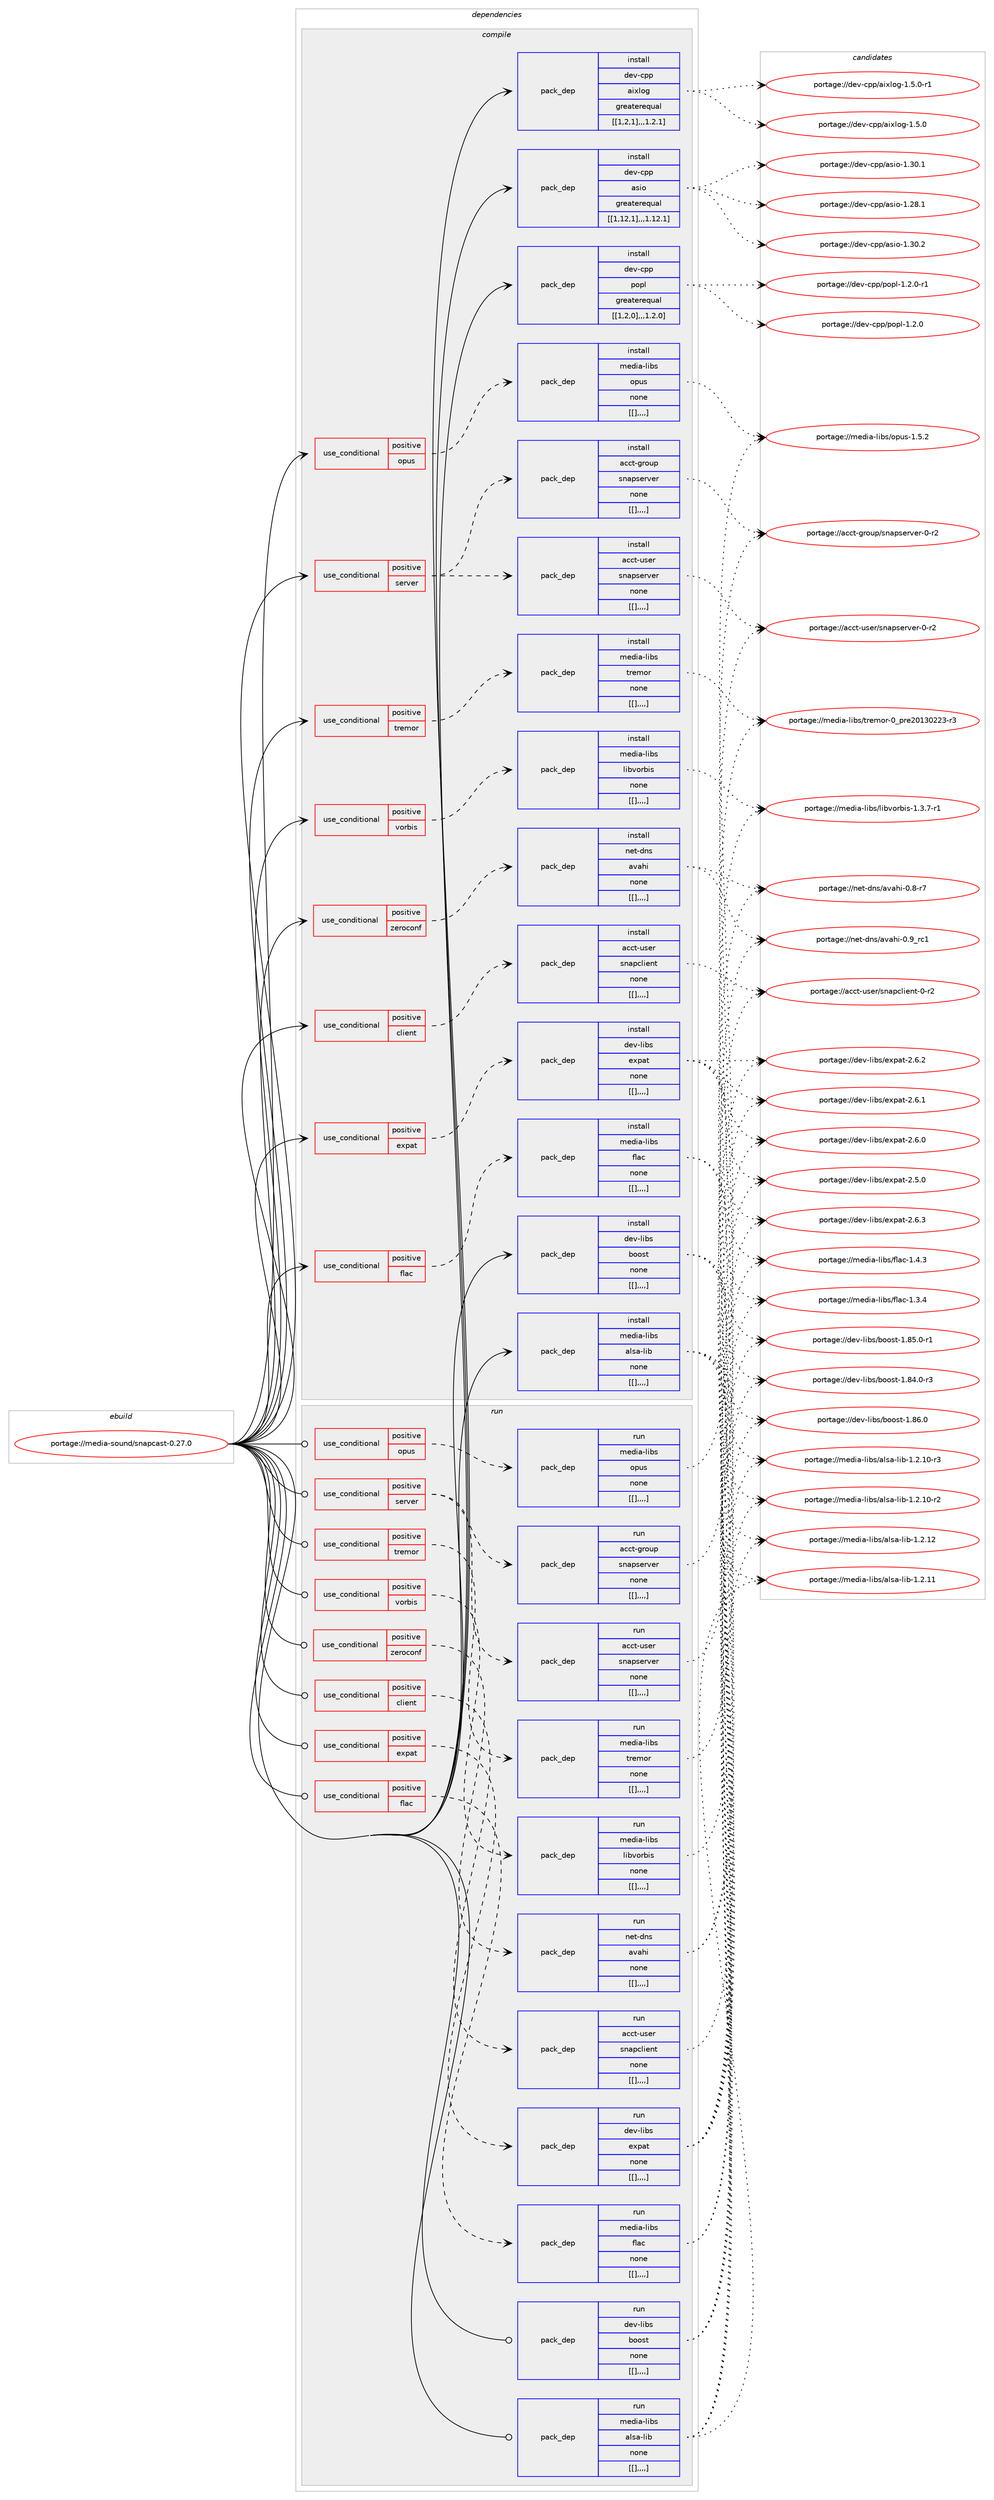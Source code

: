 digraph prolog {

# *************
# Graph options
# *************

newrank=true;
concentrate=true;
compound=true;
graph [rankdir=LR,fontname=Helvetica,fontsize=10,ranksep=1.5];#, ranksep=2.5, nodesep=0.2];
edge  [arrowhead=vee];
node  [fontname=Helvetica,fontsize=10];

# **********
# The ebuild
# **********

subgraph cluster_leftcol {
color=gray;
label=<<i>ebuild</i>>;
id [label="portage://media-sound/snapcast-0.27.0", color=red, width=4, href="../media-sound/snapcast-0.27.0.svg"];
}

# ****************
# The dependencies
# ****************

subgraph cluster_midcol {
color=gray;
label=<<i>dependencies</i>>;
subgraph cluster_compile {
fillcolor="#eeeeee";
style=filled;
label=<<i>compile</i>>;
subgraph cond85355 {
dependency332120 [label=<<TABLE BORDER="0" CELLBORDER="1" CELLSPACING="0" CELLPADDING="4"><TR><TD ROWSPAN="3" CELLPADDING="10">use_conditional</TD></TR><TR><TD>positive</TD></TR><TR><TD>client</TD></TR></TABLE>>, shape=none, color=red];
subgraph pack244249 {
dependency332121 [label=<<TABLE BORDER="0" CELLBORDER="1" CELLSPACING="0" CELLPADDING="4" WIDTH="220"><TR><TD ROWSPAN="6" CELLPADDING="30">pack_dep</TD></TR><TR><TD WIDTH="110">install</TD></TR><TR><TD>acct-user</TD></TR><TR><TD>snapclient</TD></TR><TR><TD>none</TD></TR><TR><TD>[[],,,,]</TD></TR></TABLE>>, shape=none, color=blue];
}
dependency332120:e -> dependency332121:w [weight=20,style="dashed",arrowhead="vee"];
}
id:e -> dependency332120:w [weight=20,style="solid",arrowhead="vee"];
subgraph cond85356 {
dependency332122 [label=<<TABLE BORDER="0" CELLBORDER="1" CELLSPACING="0" CELLPADDING="4"><TR><TD ROWSPAN="3" CELLPADDING="10">use_conditional</TD></TR><TR><TD>positive</TD></TR><TR><TD>expat</TD></TR></TABLE>>, shape=none, color=red];
subgraph pack244250 {
dependency332123 [label=<<TABLE BORDER="0" CELLBORDER="1" CELLSPACING="0" CELLPADDING="4" WIDTH="220"><TR><TD ROWSPAN="6" CELLPADDING="30">pack_dep</TD></TR><TR><TD WIDTH="110">install</TD></TR><TR><TD>dev-libs</TD></TR><TR><TD>expat</TD></TR><TR><TD>none</TD></TR><TR><TD>[[],,,,]</TD></TR></TABLE>>, shape=none, color=blue];
}
dependency332122:e -> dependency332123:w [weight=20,style="dashed",arrowhead="vee"];
}
id:e -> dependency332122:w [weight=20,style="solid",arrowhead="vee"];
subgraph cond85357 {
dependency332124 [label=<<TABLE BORDER="0" CELLBORDER="1" CELLSPACING="0" CELLPADDING="4"><TR><TD ROWSPAN="3" CELLPADDING="10">use_conditional</TD></TR><TR><TD>positive</TD></TR><TR><TD>flac</TD></TR></TABLE>>, shape=none, color=red];
subgraph pack244251 {
dependency332125 [label=<<TABLE BORDER="0" CELLBORDER="1" CELLSPACING="0" CELLPADDING="4" WIDTH="220"><TR><TD ROWSPAN="6" CELLPADDING="30">pack_dep</TD></TR><TR><TD WIDTH="110">install</TD></TR><TR><TD>media-libs</TD></TR><TR><TD>flac</TD></TR><TR><TD>none</TD></TR><TR><TD>[[],,,,]</TD></TR></TABLE>>, shape=none, color=blue];
}
dependency332124:e -> dependency332125:w [weight=20,style="dashed",arrowhead="vee"];
}
id:e -> dependency332124:w [weight=20,style="solid",arrowhead="vee"];
subgraph cond85358 {
dependency332126 [label=<<TABLE BORDER="0" CELLBORDER="1" CELLSPACING="0" CELLPADDING="4"><TR><TD ROWSPAN="3" CELLPADDING="10">use_conditional</TD></TR><TR><TD>positive</TD></TR><TR><TD>opus</TD></TR></TABLE>>, shape=none, color=red];
subgraph pack244252 {
dependency332127 [label=<<TABLE BORDER="0" CELLBORDER="1" CELLSPACING="0" CELLPADDING="4" WIDTH="220"><TR><TD ROWSPAN="6" CELLPADDING="30">pack_dep</TD></TR><TR><TD WIDTH="110">install</TD></TR><TR><TD>media-libs</TD></TR><TR><TD>opus</TD></TR><TR><TD>none</TD></TR><TR><TD>[[],,,,]</TD></TR></TABLE>>, shape=none, color=blue];
}
dependency332126:e -> dependency332127:w [weight=20,style="dashed",arrowhead="vee"];
}
id:e -> dependency332126:w [weight=20,style="solid",arrowhead="vee"];
subgraph cond85359 {
dependency332128 [label=<<TABLE BORDER="0" CELLBORDER="1" CELLSPACING="0" CELLPADDING="4"><TR><TD ROWSPAN="3" CELLPADDING="10">use_conditional</TD></TR><TR><TD>positive</TD></TR><TR><TD>server</TD></TR></TABLE>>, shape=none, color=red];
subgraph pack244253 {
dependency332129 [label=<<TABLE BORDER="0" CELLBORDER="1" CELLSPACING="0" CELLPADDING="4" WIDTH="220"><TR><TD ROWSPAN="6" CELLPADDING="30">pack_dep</TD></TR><TR><TD WIDTH="110">install</TD></TR><TR><TD>acct-group</TD></TR><TR><TD>snapserver</TD></TR><TR><TD>none</TD></TR><TR><TD>[[],,,,]</TD></TR></TABLE>>, shape=none, color=blue];
}
dependency332128:e -> dependency332129:w [weight=20,style="dashed",arrowhead="vee"];
subgraph pack244254 {
dependency332130 [label=<<TABLE BORDER="0" CELLBORDER="1" CELLSPACING="0" CELLPADDING="4" WIDTH="220"><TR><TD ROWSPAN="6" CELLPADDING="30">pack_dep</TD></TR><TR><TD WIDTH="110">install</TD></TR><TR><TD>acct-user</TD></TR><TR><TD>snapserver</TD></TR><TR><TD>none</TD></TR><TR><TD>[[],,,,]</TD></TR></TABLE>>, shape=none, color=blue];
}
dependency332128:e -> dependency332130:w [weight=20,style="dashed",arrowhead="vee"];
}
id:e -> dependency332128:w [weight=20,style="solid",arrowhead="vee"];
subgraph cond85360 {
dependency332131 [label=<<TABLE BORDER="0" CELLBORDER="1" CELLSPACING="0" CELLPADDING="4"><TR><TD ROWSPAN="3" CELLPADDING="10">use_conditional</TD></TR><TR><TD>positive</TD></TR><TR><TD>tremor</TD></TR></TABLE>>, shape=none, color=red];
subgraph pack244255 {
dependency332132 [label=<<TABLE BORDER="0" CELLBORDER="1" CELLSPACING="0" CELLPADDING="4" WIDTH="220"><TR><TD ROWSPAN="6" CELLPADDING="30">pack_dep</TD></TR><TR><TD WIDTH="110">install</TD></TR><TR><TD>media-libs</TD></TR><TR><TD>tremor</TD></TR><TR><TD>none</TD></TR><TR><TD>[[],,,,]</TD></TR></TABLE>>, shape=none, color=blue];
}
dependency332131:e -> dependency332132:w [weight=20,style="dashed",arrowhead="vee"];
}
id:e -> dependency332131:w [weight=20,style="solid",arrowhead="vee"];
subgraph cond85361 {
dependency332133 [label=<<TABLE BORDER="0" CELLBORDER="1" CELLSPACING="0" CELLPADDING="4"><TR><TD ROWSPAN="3" CELLPADDING="10">use_conditional</TD></TR><TR><TD>positive</TD></TR><TR><TD>vorbis</TD></TR></TABLE>>, shape=none, color=red];
subgraph pack244256 {
dependency332134 [label=<<TABLE BORDER="0" CELLBORDER="1" CELLSPACING="0" CELLPADDING="4" WIDTH="220"><TR><TD ROWSPAN="6" CELLPADDING="30">pack_dep</TD></TR><TR><TD WIDTH="110">install</TD></TR><TR><TD>media-libs</TD></TR><TR><TD>libvorbis</TD></TR><TR><TD>none</TD></TR><TR><TD>[[],,,,]</TD></TR></TABLE>>, shape=none, color=blue];
}
dependency332133:e -> dependency332134:w [weight=20,style="dashed",arrowhead="vee"];
}
id:e -> dependency332133:w [weight=20,style="solid",arrowhead="vee"];
subgraph cond85362 {
dependency332135 [label=<<TABLE BORDER="0" CELLBORDER="1" CELLSPACING="0" CELLPADDING="4"><TR><TD ROWSPAN="3" CELLPADDING="10">use_conditional</TD></TR><TR><TD>positive</TD></TR><TR><TD>zeroconf</TD></TR></TABLE>>, shape=none, color=red];
subgraph pack244257 {
dependency332136 [label=<<TABLE BORDER="0" CELLBORDER="1" CELLSPACING="0" CELLPADDING="4" WIDTH="220"><TR><TD ROWSPAN="6" CELLPADDING="30">pack_dep</TD></TR><TR><TD WIDTH="110">install</TD></TR><TR><TD>net-dns</TD></TR><TR><TD>avahi</TD></TR><TR><TD>none</TD></TR><TR><TD>[[],,,,]</TD></TR></TABLE>>, shape=none, color=blue];
}
dependency332135:e -> dependency332136:w [weight=20,style="dashed",arrowhead="vee"];
}
id:e -> dependency332135:w [weight=20,style="solid",arrowhead="vee"];
subgraph pack244258 {
dependency332137 [label=<<TABLE BORDER="0" CELLBORDER="1" CELLSPACING="0" CELLPADDING="4" WIDTH="220"><TR><TD ROWSPAN="6" CELLPADDING="30">pack_dep</TD></TR><TR><TD WIDTH="110">install</TD></TR><TR><TD>dev-cpp</TD></TR><TR><TD>aixlog</TD></TR><TR><TD>greaterequal</TD></TR><TR><TD>[[1,2,1],,,1.2.1]</TD></TR></TABLE>>, shape=none, color=blue];
}
id:e -> dependency332137:w [weight=20,style="solid",arrowhead="vee"];
subgraph pack244259 {
dependency332138 [label=<<TABLE BORDER="0" CELLBORDER="1" CELLSPACING="0" CELLPADDING="4" WIDTH="220"><TR><TD ROWSPAN="6" CELLPADDING="30">pack_dep</TD></TR><TR><TD WIDTH="110">install</TD></TR><TR><TD>dev-cpp</TD></TR><TR><TD>asio</TD></TR><TR><TD>greaterequal</TD></TR><TR><TD>[[1,12,1],,,1.12.1]</TD></TR></TABLE>>, shape=none, color=blue];
}
id:e -> dependency332138:w [weight=20,style="solid",arrowhead="vee"];
subgraph pack244260 {
dependency332139 [label=<<TABLE BORDER="0" CELLBORDER="1" CELLSPACING="0" CELLPADDING="4" WIDTH="220"><TR><TD ROWSPAN="6" CELLPADDING="30">pack_dep</TD></TR><TR><TD WIDTH="110">install</TD></TR><TR><TD>dev-cpp</TD></TR><TR><TD>popl</TD></TR><TR><TD>greaterequal</TD></TR><TR><TD>[[1,2,0],,,1.2.0]</TD></TR></TABLE>>, shape=none, color=blue];
}
id:e -> dependency332139:w [weight=20,style="solid",arrowhead="vee"];
subgraph pack244261 {
dependency332140 [label=<<TABLE BORDER="0" CELLBORDER="1" CELLSPACING="0" CELLPADDING="4" WIDTH="220"><TR><TD ROWSPAN="6" CELLPADDING="30">pack_dep</TD></TR><TR><TD WIDTH="110">install</TD></TR><TR><TD>dev-libs</TD></TR><TR><TD>boost</TD></TR><TR><TD>none</TD></TR><TR><TD>[[],,,,]</TD></TR></TABLE>>, shape=none, color=blue];
}
id:e -> dependency332140:w [weight=20,style="solid",arrowhead="vee"];
subgraph pack244262 {
dependency332141 [label=<<TABLE BORDER="0" CELLBORDER="1" CELLSPACING="0" CELLPADDING="4" WIDTH="220"><TR><TD ROWSPAN="6" CELLPADDING="30">pack_dep</TD></TR><TR><TD WIDTH="110">install</TD></TR><TR><TD>media-libs</TD></TR><TR><TD>alsa-lib</TD></TR><TR><TD>none</TD></TR><TR><TD>[[],,,,]</TD></TR></TABLE>>, shape=none, color=blue];
}
id:e -> dependency332141:w [weight=20,style="solid",arrowhead="vee"];
}
subgraph cluster_compileandrun {
fillcolor="#eeeeee";
style=filled;
label=<<i>compile and run</i>>;
}
subgraph cluster_run {
fillcolor="#eeeeee";
style=filled;
label=<<i>run</i>>;
subgraph cond85363 {
dependency332142 [label=<<TABLE BORDER="0" CELLBORDER="1" CELLSPACING="0" CELLPADDING="4"><TR><TD ROWSPAN="3" CELLPADDING="10">use_conditional</TD></TR><TR><TD>positive</TD></TR><TR><TD>client</TD></TR></TABLE>>, shape=none, color=red];
subgraph pack244263 {
dependency332143 [label=<<TABLE BORDER="0" CELLBORDER="1" CELLSPACING="0" CELLPADDING="4" WIDTH="220"><TR><TD ROWSPAN="6" CELLPADDING="30">pack_dep</TD></TR><TR><TD WIDTH="110">run</TD></TR><TR><TD>acct-user</TD></TR><TR><TD>snapclient</TD></TR><TR><TD>none</TD></TR><TR><TD>[[],,,,]</TD></TR></TABLE>>, shape=none, color=blue];
}
dependency332142:e -> dependency332143:w [weight=20,style="dashed",arrowhead="vee"];
}
id:e -> dependency332142:w [weight=20,style="solid",arrowhead="odot"];
subgraph cond85364 {
dependency332144 [label=<<TABLE BORDER="0" CELLBORDER="1" CELLSPACING="0" CELLPADDING="4"><TR><TD ROWSPAN="3" CELLPADDING="10">use_conditional</TD></TR><TR><TD>positive</TD></TR><TR><TD>expat</TD></TR></TABLE>>, shape=none, color=red];
subgraph pack244264 {
dependency332145 [label=<<TABLE BORDER="0" CELLBORDER="1" CELLSPACING="0" CELLPADDING="4" WIDTH="220"><TR><TD ROWSPAN="6" CELLPADDING="30">pack_dep</TD></TR><TR><TD WIDTH="110">run</TD></TR><TR><TD>dev-libs</TD></TR><TR><TD>expat</TD></TR><TR><TD>none</TD></TR><TR><TD>[[],,,,]</TD></TR></TABLE>>, shape=none, color=blue];
}
dependency332144:e -> dependency332145:w [weight=20,style="dashed",arrowhead="vee"];
}
id:e -> dependency332144:w [weight=20,style="solid",arrowhead="odot"];
subgraph cond85365 {
dependency332146 [label=<<TABLE BORDER="0" CELLBORDER="1" CELLSPACING="0" CELLPADDING="4"><TR><TD ROWSPAN="3" CELLPADDING="10">use_conditional</TD></TR><TR><TD>positive</TD></TR><TR><TD>flac</TD></TR></TABLE>>, shape=none, color=red];
subgraph pack244265 {
dependency332147 [label=<<TABLE BORDER="0" CELLBORDER="1" CELLSPACING="0" CELLPADDING="4" WIDTH="220"><TR><TD ROWSPAN="6" CELLPADDING="30">pack_dep</TD></TR><TR><TD WIDTH="110">run</TD></TR><TR><TD>media-libs</TD></TR><TR><TD>flac</TD></TR><TR><TD>none</TD></TR><TR><TD>[[],,,,]</TD></TR></TABLE>>, shape=none, color=blue];
}
dependency332146:e -> dependency332147:w [weight=20,style="dashed",arrowhead="vee"];
}
id:e -> dependency332146:w [weight=20,style="solid",arrowhead="odot"];
subgraph cond85366 {
dependency332148 [label=<<TABLE BORDER="0" CELLBORDER="1" CELLSPACING="0" CELLPADDING="4"><TR><TD ROWSPAN="3" CELLPADDING="10">use_conditional</TD></TR><TR><TD>positive</TD></TR><TR><TD>opus</TD></TR></TABLE>>, shape=none, color=red];
subgraph pack244266 {
dependency332149 [label=<<TABLE BORDER="0" CELLBORDER="1" CELLSPACING="0" CELLPADDING="4" WIDTH="220"><TR><TD ROWSPAN="6" CELLPADDING="30">pack_dep</TD></TR><TR><TD WIDTH="110">run</TD></TR><TR><TD>media-libs</TD></TR><TR><TD>opus</TD></TR><TR><TD>none</TD></TR><TR><TD>[[],,,,]</TD></TR></TABLE>>, shape=none, color=blue];
}
dependency332148:e -> dependency332149:w [weight=20,style="dashed",arrowhead="vee"];
}
id:e -> dependency332148:w [weight=20,style="solid",arrowhead="odot"];
subgraph cond85367 {
dependency332150 [label=<<TABLE BORDER="0" CELLBORDER="1" CELLSPACING="0" CELLPADDING="4"><TR><TD ROWSPAN="3" CELLPADDING="10">use_conditional</TD></TR><TR><TD>positive</TD></TR><TR><TD>server</TD></TR></TABLE>>, shape=none, color=red];
subgraph pack244267 {
dependency332151 [label=<<TABLE BORDER="0" CELLBORDER="1" CELLSPACING="0" CELLPADDING="4" WIDTH="220"><TR><TD ROWSPAN="6" CELLPADDING="30">pack_dep</TD></TR><TR><TD WIDTH="110">run</TD></TR><TR><TD>acct-group</TD></TR><TR><TD>snapserver</TD></TR><TR><TD>none</TD></TR><TR><TD>[[],,,,]</TD></TR></TABLE>>, shape=none, color=blue];
}
dependency332150:e -> dependency332151:w [weight=20,style="dashed",arrowhead="vee"];
subgraph pack244268 {
dependency332152 [label=<<TABLE BORDER="0" CELLBORDER="1" CELLSPACING="0" CELLPADDING="4" WIDTH="220"><TR><TD ROWSPAN="6" CELLPADDING="30">pack_dep</TD></TR><TR><TD WIDTH="110">run</TD></TR><TR><TD>acct-user</TD></TR><TR><TD>snapserver</TD></TR><TR><TD>none</TD></TR><TR><TD>[[],,,,]</TD></TR></TABLE>>, shape=none, color=blue];
}
dependency332150:e -> dependency332152:w [weight=20,style="dashed",arrowhead="vee"];
}
id:e -> dependency332150:w [weight=20,style="solid",arrowhead="odot"];
subgraph cond85368 {
dependency332153 [label=<<TABLE BORDER="0" CELLBORDER="1" CELLSPACING="0" CELLPADDING="4"><TR><TD ROWSPAN="3" CELLPADDING="10">use_conditional</TD></TR><TR><TD>positive</TD></TR><TR><TD>tremor</TD></TR></TABLE>>, shape=none, color=red];
subgraph pack244269 {
dependency332154 [label=<<TABLE BORDER="0" CELLBORDER="1" CELLSPACING="0" CELLPADDING="4" WIDTH="220"><TR><TD ROWSPAN="6" CELLPADDING="30">pack_dep</TD></TR><TR><TD WIDTH="110">run</TD></TR><TR><TD>media-libs</TD></TR><TR><TD>tremor</TD></TR><TR><TD>none</TD></TR><TR><TD>[[],,,,]</TD></TR></TABLE>>, shape=none, color=blue];
}
dependency332153:e -> dependency332154:w [weight=20,style="dashed",arrowhead="vee"];
}
id:e -> dependency332153:w [weight=20,style="solid",arrowhead="odot"];
subgraph cond85369 {
dependency332155 [label=<<TABLE BORDER="0" CELLBORDER="1" CELLSPACING="0" CELLPADDING="4"><TR><TD ROWSPAN="3" CELLPADDING="10">use_conditional</TD></TR><TR><TD>positive</TD></TR><TR><TD>vorbis</TD></TR></TABLE>>, shape=none, color=red];
subgraph pack244270 {
dependency332156 [label=<<TABLE BORDER="0" CELLBORDER="1" CELLSPACING="0" CELLPADDING="4" WIDTH="220"><TR><TD ROWSPAN="6" CELLPADDING="30">pack_dep</TD></TR><TR><TD WIDTH="110">run</TD></TR><TR><TD>media-libs</TD></TR><TR><TD>libvorbis</TD></TR><TR><TD>none</TD></TR><TR><TD>[[],,,,]</TD></TR></TABLE>>, shape=none, color=blue];
}
dependency332155:e -> dependency332156:w [weight=20,style="dashed",arrowhead="vee"];
}
id:e -> dependency332155:w [weight=20,style="solid",arrowhead="odot"];
subgraph cond85370 {
dependency332157 [label=<<TABLE BORDER="0" CELLBORDER="1" CELLSPACING="0" CELLPADDING="4"><TR><TD ROWSPAN="3" CELLPADDING="10">use_conditional</TD></TR><TR><TD>positive</TD></TR><TR><TD>zeroconf</TD></TR></TABLE>>, shape=none, color=red];
subgraph pack244271 {
dependency332158 [label=<<TABLE BORDER="0" CELLBORDER="1" CELLSPACING="0" CELLPADDING="4" WIDTH="220"><TR><TD ROWSPAN="6" CELLPADDING="30">pack_dep</TD></TR><TR><TD WIDTH="110">run</TD></TR><TR><TD>net-dns</TD></TR><TR><TD>avahi</TD></TR><TR><TD>none</TD></TR><TR><TD>[[],,,,]</TD></TR></TABLE>>, shape=none, color=blue];
}
dependency332157:e -> dependency332158:w [weight=20,style="dashed",arrowhead="vee"];
}
id:e -> dependency332157:w [weight=20,style="solid",arrowhead="odot"];
subgraph pack244272 {
dependency332159 [label=<<TABLE BORDER="0" CELLBORDER="1" CELLSPACING="0" CELLPADDING="4" WIDTH="220"><TR><TD ROWSPAN="6" CELLPADDING="30">pack_dep</TD></TR><TR><TD WIDTH="110">run</TD></TR><TR><TD>dev-libs</TD></TR><TR><TD>boost</TD></TR><TR><TD>none</TD></TR><TR><TD>[[],,,,]</TD></TR></TABLE>>, shape=none, color=blue];
}
id:e -> dependency332159:w [weight=20,style="solid",arrowhead="odot"];
subgraph pack244273 {
dependency332160 [label=<<TABLE BORDER="0" CELLBORDER="1" CELLSPACING="0" CELLPADDING="4" WIDTH="220"><TR><TD ROWSPAN="6" CELLPADDING="30">pack_dep</TD></TR><TR><TD WIDTH="110">run</TD></TR><TR><TD>media-libs</TD></TR><TR><TD>alsa-lib</TD></TR><TR><TD>none</TD></TR><TR><TD>[[],,,,]</TD></TR></TABLE>>, shape=none, color=blue];
}
id:e -> dependency332160:w [weight=20,style="solid",arrowhead="odot"];
}
}

# **************
# The candidates
# **************

subgraph cluster_choices {
rank=same;
color=gray;
label=<<i>candidates</i>>;

subgraph choice244249 {
color=black;
nodesep=1;
choice9799991164511711510111447115110971129910810510111011645484511450 [label="portage://acct-user/snapclient-0-r2", color=red, width=4,href="../acct-user/snapclient-0-r2.svg"];
dependency332121:e -> choice9799991164511711510111447115110971129910810510111011645484511450:w [style=dotted,weight="100"];
}
subgraph choice244250 {
color=black;
nodesep=1;
choice10010111845108105981154710112011297116455046544651 [label="portage://dev-libs/expat-2.6.3", color=red, width=4,href="../dev-libs/expat-2.6.3.svg"];
choice10010111845108105981154710112011297116455046544650 [label="portage://dev-libs/expat-2.6.2", color=red, width=4,href="../dev-libs/expat-2.6.2.svg"];
choice10010111845108105981154710112011297116455046544649 [label="portage://dev-libs/expat-2.6.1", color=red, width=4,href="../dev-libs/expat-2.6.1.svg"];
choice10010111845108105981154710112011297116455046544648 [label="portage://dev-libs/expat-2.6.0", color=red, width=4,href="../dev-libs/expat-2.6.0.svg"];
choice10010111845108105981154710112011297116455046534648 [label="portage://dev-libs/expat-2.5.0", color=red, width=4,href="../dev-libs/expat-2.5.0.svg"];
dependency332123:e -> choice10010111845108105981154710112011297116455046544651:w [style=dotted,weight="100"];
dependency332123:e -> choice10010111845108105981154710112011297116455046544650:w [style=dotted,weight="100"];
dependency332123:e -> choice10010111845108105981154710112011297116455046544649:w [style=dotted,weight="100"];
dependency332123:e -> choice10010111845108105981154710112011297116455046544648:w [style=dotted,weight="100"];
dependency332123:e -> choice10010111845108105981154710112011297116455046534648:w [style=dotted,weight="100"];
}
subgraph choice244251 {
color=black;
nodesep=1;
choice109101100105974510810598115471021089799454946524651 [label="portage://media-libs/flac-1.4.3", color=red, width=4,href="../media-libs/flac-1.4.3.svg"];
choice109101100105974510810598115471021089799454946514652 [label="portage://media-libs/flac-1.3.4", color=red, width=4,href="../media-libs/flac-1.3.4.svg"];
dependency332125:e -> choice109101100105974510810598115471021089799454946524651:w [style=dotted,weight="100"];
dependency332125:e -> choice109101100105974510810598115471021089799454946514652:w [style=dotted,weight="100"];
}
subgraph choice244252 {
color=black;
nodesep=1;
choice10910110010597451081059811547111112117115454946534650 [label="portage://media-libs/opus-1.5.2", color=red, width=4,href="../media-libs/opus-1.5.2.svg"];
dependency332127:e -> choice10910110010597451081059811547111112117115454946534650:w [style=dotted,weight="100"];
}
subgraph choice244253 {
color=black;
nodesep=1;
choice97999911645103114111117112471151109711211510111411810111445484511450 [label="portage://acct-group/snapserver-0-r2", color=red, width=4,href="../acct-group/snapserver-0-r2.svg"];
dependency332129:e -> choice97999911645103114111117112471151109711211510111411810111445484511450:w [style=dotted,weight="100"];
}
subgraph choice244254 {
color=black;
nodesep=1;
choice97999911645117115101114471151109711211510111411810111445484511450 [label="portage://acct-user/snapserver-0-r2", color=red, width=4,href="../acct-user/snapserver-0-r2.svg"];
dependency332130:e -> choice97999911645117115101114471151109711211510111411810111445484511450:w [style=dotted,weight="100"];
}
subgraph choice244255 {
color=black;
nodesep=1;
choice1091011001059745108105981154711611410110911111445489511211410150484951485050514511451 [label="portage://media-libs/tremor-0_pre20130223-r3", color=red, width=4,href="../media-libs/tremor-0_pre20130223-r3.svg"];
dependency332132:e -> choice1091011001059745108105981154711611410110911111445489511211410150484951485050514511451:w [style=dotted,weight="100"];
}
subgraph choice244256 {
color=black;
nodesep=1;
choice1091011001059745108105981154710810598118111114981051154549465146554511449 [label="portage://media-libs/libvorbis-1.3.7-r1", color=red, width=4,href="../media-libs/libvorbis-1.3.7-r1.svg"];
dependency332134:e -> choice1091011001059745108105981154710810598118111114981051154549465146554511449:w [style=dotted,weight="100"];
}
subgraph choice244257 {
color=black;
nodesep=1;
choice1101011164510011011547971189710410545484657951149949 [label="portage://net-dns/avahi-0.9_rc1", color=red, width=4,href="../net-dns/avahi-0.9_rc1.svg"];
choice11010111645100110115479711897104105454846564511455 [label="portage://net-dns/avahi-0.8-r7", color=red, width=4,href="../net-dns/avahi-0.8-r7.svg"];
dependency332136:e -> choice1101011164510011011547971189710410545484657951149949:w [style=dotted,weight="100"];
dependency332136:e -> choice11010111645100110115479711897104105454846564511455:w [style=dotted,weight="100"];
}
subgraph choice244258 {
color=black;
nodesep=1;
choice100101118459911211247971051201081111034549465346484511449 [label="portage://dev-cpp/aixlog-1.5.0-r1", color=red, width=4,href="../dev-cpp/aixlog-1.5.0-r1.svg"];
choice10010111845991121124797105120108111103454946534648 [label="portage://dev-cpp/aixlog-1.5.0", color=red, width=4,href="../dev-cpp/aixlog-1.5.0.svg"];
dependency332137:e -> choice100101118459911211247971051201081111034549465346484511449:w [style=dotted,weight="100"];
dependency332137:e -> choice10010111845991121124797105120108111103454946534648:w [style=dotted,weight="100"];
}
subgraph choice244259 {
color=black;
nodesep=1;
choice1001011184599112112479711510511145494651484650 [label="portage://dev-cpp/asio-1.30.2", color=red, width=4,href="../dev-cpp/asio-1.30.2.svg"];
choice1001011184599112112479711510511145494651484649 [label="portage://dev-cpp/asio-1.30.1", color=red, width=4,href="../dev-cpp/asio-1.30.1.svg"];
choice1001011184599112112479711510511145494650564649 [label="portage://dev-cpp/asio-1.28.1", color=red, width=4,href="../dev-cpp/asio-1.28.1.svg"];
dependency332138:e -> choice1001011184599112112479711510511145494651484650:w [style=dotted,weight="100"];
dependency332138:e -> choice1001011184599112112479711510511145494651484649:w [style=dotted,weight="100"];
dependency332138:e -> choice1001011184599112112479711510511145494650564649:w [style=dotted,weight="100"];
}
subgraph choice244260 {
color=black;
nodesep=1;
choice1001011184599112112471121111121084549465046484511449 [label="portage://dev-cpp/popl-1.2.0-r1", color=red, width=4,href="../dev-cpp/popl-1.2.0-r1.svg"];
choice100101118459911211247112111112108454946504648 [label="portage://dev-cpp/popl-1.2.0", color=red, width=4,href="../dev-cpp/popl-1.2.0.svg"];
dependency332139:e -> choice1001011184599112112471121111121084549465046484511449:w [style=dotted,weight="100"];
dependency332139:e -> choice100101118459911211247112111112108454946504648:w [style=dotted,weight="100"];
}
subgraph choice244261 {
color=black;
nodesep=1;
choice1001011184510810598115479811111111511645494656544648 [label="portage://dev-libs/boost-1.86.0", color=red, width=4,href="../dev-libs/boost-1.86.0.svg"];
choice10010111845108105981154798111111115116454946565346484511449 [label="portage://dev-libs/boost-1.85.0-r1", color=red, width=4,href="../dev-libs/boost-1.85.0-r1.svg"];
choice10010111845108105981154798111111115116454946565246484511451 [label="portage://dev-libs/boost-1.84.0-r3", color=red, width=4,href="../dev-libs/boost-1.84.0-r3.svg"];
dependency332140:e -> choice1001011184510810598115479811111111511645494656544648:w [style=dotted,weight="100"];
dependency332140:e -> choice10010111845108105981154798111111115116454946565346484511449:w [style=dotted,weight="100"];
dependency332140:e -> choice10010111845108105981154798111111115116454946565246484511451:w [style=dotted,weight="100"];
}
subgraph choice244262 {
color=black;
nodesep=1;
choice109101100105974510810598115479710811597451081059845494650464950 [label="portage://media-libs/alsa-lib-1.2.12", color=red, width=4,href="../media-libs/alsa-lib-1.2.12.svg"];
choice109101100105974510810598115479710811597451081059845494650464949 [label="portage://media-libs/alsa-lib-1.2.11", color=red, width=4,href="../media-libs/alsa-lib-1.2.11.svg"];
choice1091011001059745108105981154797108115974510810598454946504649484511451 [label="portage://media-libs/alsa-lib-1.2.10-r3", color=red, width=4,href="../media-libs/alsa-lib-1.2.10-r3.svg"];
choice1091011001059745108105981154797108115974510810598454946504649484511450 [label="portage://media-libs/alsa-lib-1.2.10-r2", color=red, width=4,href="../media-libs/alsa-lib-1.2.10-r2.svg"];
dependency332141:e -> choice109101100105974510810598115479710811597451081059845494650464950:w [style=dotted,weight="100"];
dependency332141:e -> choice109101100105974510810598115479710811597451081059845494650464949:w [style=dotted,weight="100"];
dependency332141:e -> choice1091011001059745108105981154797108115974510810598454946504649484511451:w [style=dotted,weight="100"];
dependency332141:e -> choice1091011001059745108105981154797108115974510810598454946504649484511450:w [style=dotted,weight="100"];
}
subgraph choice244263 {
color=black;
nodesep=1;
choice9799991164511711510111447115110971129910810510111011645484511450 [label="portage://acct-user/snapclient-0-r2", color=red, width=4,href="../acct-user/snapclient-0-r2.svg"];
dependency332143:e -> choice9799991164511711510111447115110971129910810510111011645484511450:w [style=dotted,weight="100"];
}
subgraph choice244264 {
color=black;
nodesep=1;
choice10010111845108105981154710112011297116455046544651 [label="portage://dev-libs/expat-2.6.3", color=red, width=4,href="../dev-libs/expat-2.6.3.svg"];
choice10010111845108105981154710112011297116455046544650 [label="portage://dev-libs/expat-2.6.2", color=red, width=4,href="../dev-libs/expat-2.6.2.svg"];
choice10010111845108105981154710112011297116455046544649 [label="portage://dev-libs/expat-2.6.1", color=red, width=4,href="../dev-libs/expat-2.6.1.svg"];
choice10010111845108105981154710112011297116455046544648 [label="portage://dev-libs/expat-2.6.0", color=red, width=4,href="../dev-libs/expat-2.6.0.svg"];
choice10010111845108105981154710112011297116455046534648 [label="portage://dev-libs/expat-2.5.0", color=red, width=4,href="../dev-libs/expat-2.5.0.svg"];
dependency332145:e -> choice10010111845108105981154710112011297116455046544651:w [style=dotted,weight="100"];
dependency332145:e -> choice10010111845108105981154710112011297116455046544650:w [style=dotted,weight="100"];
dependency332145:e -> choice10010111845108105981154710112011297116455046544649:w [style=dotted,weight="100"];
dependency332145:e -> choice10010111845108105981154710112011297116455046544648:w [style=dotted,weight="100"];
dependency332145:e -> choice10010111845108105981154710112011297116455046534648:w [style=dotted,weight="100"];
}
subgraph choice244265 {
color=black;
nodesep=1;
choice109101100105974510810598115471021089799454946524651 [label="portage://media-libs/flac-1.4.3", color=red, width=4,href="../media-libs/flac-1.4.3.svg"];
choice109101100105974510810598115471021089799454946514652 [label="portage://media-libs/flac-1.3.4", color=red, width=4,href="../media-libs/flac-1.3.4.svg"];
dependency332147:e -> choice109101100105974510810598115471021089799454946524651:w [style=dotted,weight="100"];
dependency332147:e -> choice109101100105974510810598115471021089799454946514652:w [style=dotted,weight="100"];
}
subgraph choice244266 {
color=black;
nodesep=1;
choice10910110010597451081059811547111112117115454946534650 [label="portage://media-libs/opus-1.5.2", color=red, width=4,href="../media-libs/opus-1.5.2.svg"];
dependency332149:e -> choice10910110010597451081059811547111112117115454946534650:w [style=dotted,weight="100"];
}
subgraph choice244267 {
color=black;
nodesep=1;
choice97999911645103114111117112471151109711211510111411810111445484511450 [label="portage://acct-group/snapserver-0-r2", color=red, width=4,href="../acct-group/snapserver-0-r2.svg"];
dependency332151:e -> choice97999911645103114111117112471151109711211510111411810111445484511450:w [style=dotted,weight="100"];
}
subgraph choice244268 {
color=black;
nodesep=1;
choice97999911645117115101114471151109711211510111411810111445484511450 [label="portage://acct-user/snapserver-0-r2", color=red, width=4,href="../acct-user/snapserver-0-r2.svg"];
dependency332152:e -> choice97999911645117115101114471151109711211510111411810111445484511450:w [style=dotted,weight="100"];
}
subgraph choice244269 {
color=black;
nodesep=1;
choice1091011001059745108105981154711611410110911111445489511211410150484951485050514511451 [label="portage://media-libs/tremor-0_pre20130223-r3", color=red, width=4,href="../media-libs/tremor-0_pre20130223-r3.svg"];
dependency332154:e -> choice1091011001059745108105981154711611410110911111445489511211410150484951485050514511451:w [style=dotted,weight="100"];
}
subgraph choice244270 {
color=black;
nodesep=1;
choice1091011001059745108105981154710810598118111114981051154549465146554511449 [label="portage://media-libs/libvorbis-1.3.7-r1", color=red, width=4,href="../media-libs/libvorbis-1.3.7-r1.svg"];
dependency332156:e -> choice1091011001059745108105981154710810598118111114981051154549465146554511449:w [style=dotted,weight="100"];
}
subgraph choice244271 {
color=black;
nodesep=1;
choice1101011164510011011547971189710410545484657951149949 [label="portage://net-dns/avahi-0.9_rc1", color=red, width=4,href="../net-dns/avahi-0.9_rc1.svg"];
choice11010111645100110115479711897104105454846564511455 [label="portage://net-dns/avahi-0.8-r7", color=red, width=4,href="../net-dns/avahi-0.8-r7.svg"];
dependency332158:e -> choice1101011164510011011547971189710410545484657951149949:w [style=dotted,weight="100"];
dependency332158:e -> choice11010111645100110115479711897104105454846564511455:w [style=dotted,weight="100"];
}
subgraph choice244272 {
color=black;
nodesep=1;
choice1001011184510810598115479811111111511645494656544648 [label="portage://dev-libs/boost-1.86.0", color=red, width=4,href="../dev-libs/boost-1.86.0.svg"];
choice10010111845108105981154798111111115116454946565346484511449 [label="portage://dev-libs/boost-1.85.0-r1", color=red, width=4,href="../dev-libs/boost-1.85.0-r1.svg"];
choice10010111845108105981154798111111115116454946565246484511451 [label="portage://dev-libs/boost-1.84.0-r3", color=red, width=4,href="../dev-libs/boost-1.84.0-r3.svg"];
dependency332159:e -> choice1001011184510810598115479811111111511645494656544648:w [style=dotted,weight="100"];
dependency332159:e -> choice10010111845108105981154798111111115116454946565346484511449:w [style=dotted,weight="100"];
dependency332159:e -> choice10010111845108105981154798111111115116454946565246484511451:w [style=dotted,weight="100"];
}
subgraph choice244273 {
color=black;
nodesep=1;
choice109101100105974510810598115479710811597451081059845494650464950 [label="portage://media-libs/alsa-lib-1.2.12", color=red, width=4,href="../media-libs/alsa-lib-1.2.12.svg"];
choice109101100105974510810598115479710811597451081059845494650464949 [label="portage://media-libs/alsa-lib-1.2.11", color=red, width=4,href="../media-libs/alsa-lib-1.2.11.svg"];
choice1091011001059745108105981154797108115974510810598454946504649484511451 [label="portage://media-libs/alsa-lib-1.2.10-r3", color=red, width=4,href="../media-libs/alsa-lib-1.2.10-r3.svg"];
choice1091011001059745108105981154797108115974510810598454946504649484511450 [label="portage://media-libs/alsa-lib-1.2.10-r2", color=red, width=4,href="../media-libs/alsa-lib-1.2.10-r2.svg"];
dependency332160:e -> choice109101100105974510810598115479710811597451081059845494650464950:w [style=dotted,weight="100"];
dependency332160:e -> choice109101100105974510810598115479710811597451081059845494650464949:w [style=dotted,weight="100"];
dependency332160:e -> choice1091011001059745108105981154797108115974510810598454946504649484511451:w [style=dotted,weight="100"];
dependency332160:e -> choice1091011001059745108105981154797108115974510810598454946504649484511450:w [style=dotted,weight="100"];
}
}

}
